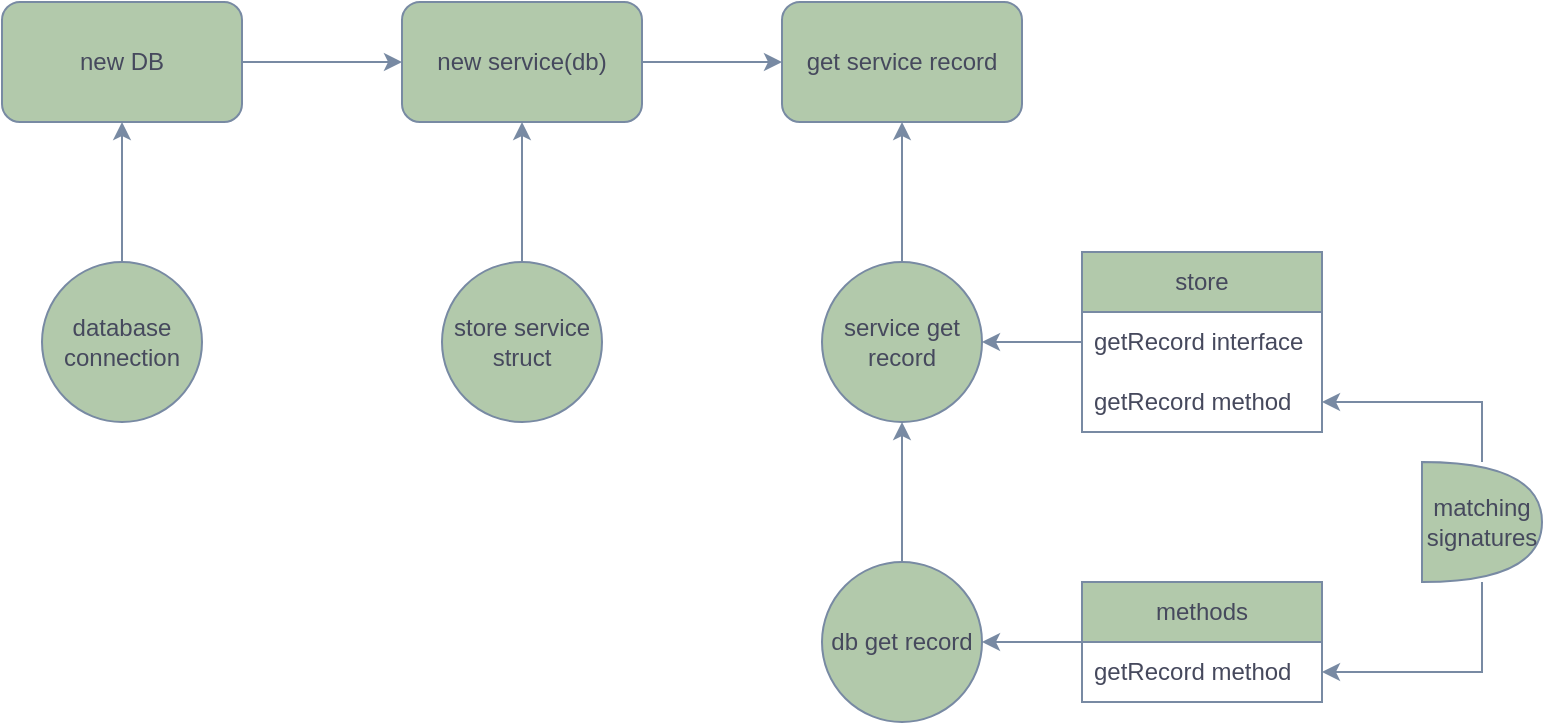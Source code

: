 <mxfile version="23.0.2" type="device">
  <diagram name="Page-1" id="KsUhCtnXYGihxiZcSPhz">
    <mxGraphModel dx="780" dy="496" grid="1" gridSize="10" guides="1" tooltips="1" connect="1" arrows="1" fold="1" page="1" pageScale="1" pageWidth="827" pageHeight="1169" background="none" math="0" shadow="0">
      <root>
        <mxCell id="0" />
        <mxCell id="1" parent="0" />
        <mxCell id="fAtGM74A9bQZDmvYJSmA-2" value="new DB" style="rounded=1;whiteSpace=wrap;html=1;labelBackgroundColor=none;fillColor=#B2C9AB;strokeColor=#788AA3;fontColor=#46495D;" parent="1" vertex="1">
          <mxGeometry x="30" y="180" width="120" height="60" as="geometry" />
        </mxCell>
        <mxCell id="fAtGM74A9bQZDmvYJSmA-4" value="" style="endArrow=classic;html=1;rounded=0;exitX=1;exitY=0.5;exitDx=0;exitDy=0;entryX=0;entryY=0.5;entryDx=0;entryDy=0;labelBackgroundColor=none;strokeColor=#788AA3;fontColor=default;" parent="1" source="fAtGM74A9bQZDmvYJSmA-2" target="fAtGM74A9bQZDmvYJSmA-5" edge="1">
          <mxGeometry width="50" height="50" relative="1" as="geometry">
            <mxPoint x="280" y="240" as="sourcePoint" />
            <mxPoint x="200" y="210" as="targetPoint" />
          </mxGeometry>
        </mxCell>
        <mxCell id="fAtGM74A9bQZDmvYJSmA-13" value="" style="edgeStyle=orthogonalEdgeStyle;rounded=0;orthogonalLoop=1;jettySize=auto;html=1;strokeColor=#788AA3;fontColor=#46495D;fillColor=#B2C9AB;" parent="1" source="fAtGM74A9bQZDmvYJSmA-5" target="fAtGM74A9bQZDmvYJSmA-12" edge="1">
          <mxGeometry relative="1" as="geometry" />
        </mxCell>
        <mxCell id="fAtGM74A9bQZDmvYJSmA-5" value="new service(db)" style="rounded=1;whiteSpace=wrap;html=1;labelBackgroundColor=none;fillColor=#B2C9AB;strokeColor=#788AA3;fontColor=#46495D;" parent="1" vertex="1">
          <mxGeometry x="230" y="180" width="120" height="60" as="geometry" />
        </mxCell>
        <mxCell id="fAtGM74A9bQZDmvYJSmA-9" value="" style="edgeStyle=orthogonalEdgeStyle;rounded=0;orthogonalLoop=1;jettySize=auto;html=1;strokeColor=#788AA3;fontColor=#46495D;fillColor=#B2C9AB;" parent="1" source="fAtGM74A9bQZDmvYJSmA-7" target="fAtGM74A9bQZDmvYJSmA-2" edge="1">
          <mxGeometry relative="1" as="geometry" />
        </mxCell>
        <mxCell id="fAtGM74A9bQZDmvYJSmA-7" value="database connection" style="ellipse;whiteSpace=wrap;html=1;fillColor=#B2C9AB;strokeColor=#788AA3;fontColor=#46495D;rounded=1;labelBackgroundColor=none;" parent="1" vertex="1">
          <mxGeometry x="50" y="310" width="80" height="80" as="geometry" />
        </mxCell>
        <mxCell id="fAtGM74A9bQZDmvYJSmA-11" value="" style="edgeStyle=orthogonalEdgeStyle;rounded=0;orthogonalLoop=1;jettySize=auto;html=1;strokeColor=#788AA3;fontColor=#46495D;fillColor=#B2C9AB;" parent="1" source="fAtGM74A9bQZDmvYJSmA-10" target="fAtGM74A9bQZDmvYJSmA-5" edge="1">
          <mxGeometry relative="1" as="geometry" />
        </mxCell>
        <mxCell id="fAtGM74A9bQZDmvYJSmA-10" value="store service struct" style="ellipse;whiteSpace=wrap;html=1;fillColor=#B2C9AB;strokeColor=#788AA3;fontColor=#46495D;rounded=1;labelBackgroundColor=none;" parent="1" vertex="1">
          <mxGeometry x="250" y="310" width="80" height="80" as="geometry" />
        </mxCell>
        <mxCell id="fAtGM74A9bQZDmvYJSmA-12" value="get service record" style="rounded=1;whiteSpace=wrap;html=1;labelBackgroundColor=none;fillColor=#B2C9AB;strokeColor=#788AA3;fontColor=#46495D;" parent="1" vertex="1">
          <mxGeometry x="420" y="180" width="120" height="60" as="geometry" />
        </mxCell>
        <mxCell id="fAtGM74A9bQZDmvYJSmA-15" value="" style="edgeStyle=orthogonalEdgeStyle;rounded=0;orthogonalLoop=1;jettySize=auto;html=1;strokeColor=#788AA3;fontColor=#46495D;fillColor=#B2C9AB;" parent="1" source="fAtGM74A9bQZDmvYJSmA-14" target="fAtGM74A9bQZDmvYJSmA-12" edge="1">
          <mxGeometry relative="1" as="geometry" />
        </mxCell>
        <mxCell id="fAtGM74A9bQZDmvYJSmA-14" value="service get record" style="ellipse;whiteSpace=wrap;html=1;fillColor=#B2C9AB;strokeColor=#788AA3;fontColor=#46495D;rounded=1;labelBackgroundColor=none;" parent="1" vertex="1">
          <mxGeometry x="440" y="310" width="80" height="80" as="geometry" />
        </mxCell>
        <mxCell id="fAtGM74A9bQZDmvYJSmA-17" value="" style="edgeStyle=orthogonalEdgeStyle;rounded=0;orthogonalLoop=1;jettySize=auto;html=1;strokeColor=#788AA3;fontColor=#46495D;fillColor=#B2C9AB;" parent="1" source="fAtGM74A9bQZDmvYJSmA-16" target="fAtGM74A9bQZDmvYJSmA-14" edge="1">
          <mxGeometry relative="1" as="geometry" />
        </mxCell>
        <mxCell id="fAtGM74A9bQZDmvYJSmA-16" value="db get record" style="ellipse;whiteSpace=wrap;html=1;fillColor=#B2C9AB;strokeColor=#788AA3;fontColor=#46495D;rounded=1;labelBackgroundColor=none;" parent="1" vertex="1">
          <mxGeometry x="440" y="460" width="80" height="80" as="geometry" />
        </mxCell>
        <mxCell id="fAtGM74A9bQZDmvYJSmA-23" value="" style="edgeStyle=orthogonalEdgeStyle;rounded=0;orthogonalLoop=1;jettySize=auto;html=1;strokeColor=#788AA3;fontColor=#46495D;fillColor=#B2C9AB;" parent="1" source="fAtGM74A9bQZDmvYJSmA-19" target="fAtGM74A9bQZDmvYJSmA-14" edge="1">
          <mxGeometry relative="1" as="geometry" />
        </mxCell>
        <mxCell id="fAtGM74A9bQZDmvYJSmA-19" value="store" style="swimlane;fontStyle=0;childLayout=stackLayout;horizontal=1;startSize=30;horizontalStack=0;resizeParent=1;resizeParentMax=0;resizeLast=0;collapsible=1;marginBottom=0;whiteSpace=wrap;html=1;strokeColor=#788AA3;fontColor=#46495D;fillColor=#B2C9AB;" parent="1" vertex="1">
          <mxGeometry x="570" y="305" width="120" height="90" as="geometry" />
        </mxCell>
        <mxCell id="fAtGM74A9bQZDmvYJSmA-20" value="getRecord interface" style="text;strokeColor=none;fillColor=none;align=left;verticalAlign=middle;spacingLeft=4;spacingRight=4;overflow=hidden;points=[[0,0.5],[1,0.5]];portConstraint=eastwest;rotatable=0;whiteSpace=wrap;html=1;fontColor=#46495D;" parent="fAtGM74A9bQZDmvYJSmA-19" vertex="1">
          <mxGeometry y="30" width="120" height="30" as="geometry" />
        </mxCell>
        <mxCell id="fAtGM74A9bQZDmvYJSmA-30" value="getRecord method" style="text;strokeColor=none;fillColor=none;align=left;verticalAlign=middle;spacingLeft=4;spacingRight=4;overflow=hidden;points=[[0,0.5],[1,0.5]];portConstraint=eastwest;rotatable=0;whiteSpace=wrap;html=1;fontColor=#46495D;" parent="fAtGM74A9bQZDmvYJSmA-19" vertex="1">
          <mxGeometry y="60" width="120" height="30" as="geometry" />
        </mxCell>
        <mxCell id="fAtGM74A9bQZDmvYJSmA-31" style="edgeStyle=orthogonalEdgeStyle;rounded=0;orthogonalLoop=1;jettySize=auto;html=1;strokeColor=#788AA3;fontColor=#46495D;fillColor=#B2C9AB;" parent="1" source="fAtGM74A9bQZDmvYJSmA-25" target="fAtGM74A9bQZDmvYJSmA-16" edge="1">
          <mxGeometry relative="1" as="geometry" />
        </mxCell>
        <mxCell id="fAtGM74A9bQZDmvYJSmA-25" value="methods" style="swimlane;fontStyle=0;childLayout=stackLayout;horizontal=1;startSize=30;horizontalStack=0;resizeParent=1;resizeParentMax=0;resizeLast=0;collapsible=1;marginBottom=0;whiteSpace=wrap;html=1;strokeColor=#788AA3;fontColor=#46495D;fillColor=#B2C9AB;" parent="1" vertex="1">
          <mxGeometry x="570" y="470" width="120" height="60" as="geometry" />
        </mxCell>
        <mxCell id="fAtGM74A9bQZDmvYJSmA-26" value="getRecord method" style="text;strokeColor=none;fillColor=none;align=left;verticalAlign=middle;spacingLeft=4;spacingRight=4;overflow=hidden;points=[[0,0.5],[1,0.5]];portConstraint=eastwest;rotatable=0;whiteSpace=wrap;html=1;fontColor=#46495D;" parent="fAtGM74A9bQZDmvYJSmA-25" vertex="1">
          <mxGeometry y="30" width="120" height="30" as="geometry" />
        </mxCell>
        <mxCell id="fAtGM74A9bQZDmvYJSmA-33" style="edgeStyle=orthogonalEdgeStyle;rounded=0;orthogonalLoop=1;jettySize=auto;html=1;entryX=1;entryY=0.5;entryDx=0;entryDy=0;strokeColor=#788AA3;fontColor=#46495D;fillColor=#B2C9AB;" parent="1" source="fAtGM74A9bQZDmvYJSmA-32" target="fAtGM74A9bQZDmvYJSmA-30" edge="1">
          <mxGeometry relative="1" as="geometry" />
        </mxCell>
        <mxCell id="fAtGM74A9bQZDmvYJSmA-34" style="edgeStyle=orthogonalEdgeStyle;rounded=0;orthogonalLoop=1;jettySize=auto;html=1;entryX=1;entryY=0.5;entryDx=0;entryDy=0;strokeColor=#788AA3;fontColor=#46495D;fillColor=#B2C9AB;" parent="1" source="fAtGM74A9bQZDmvYJSmA-32" target="fAtGM74A9bQZDmvYJSmA-26" edge="1">
          <mxGeometry relative="1" as="geometry" />
        </mxCell>
        <mxCell id="fAtGM74A9bQZDmvYJSmA-32" value="matching signatures" style="shape=or;whiteSpace=wrap;html=1;strokeColor=#788AA3;fontColor=#46495D;fillColor=#B2C9AB;" parent="1" vertex="1">
          <mxGeometry x="740" y="410" width="60" height="60" as="geometry" />
        </mxCell>
      </root>
    </mxGraphModel>
  </diagram>
</mxfile>
